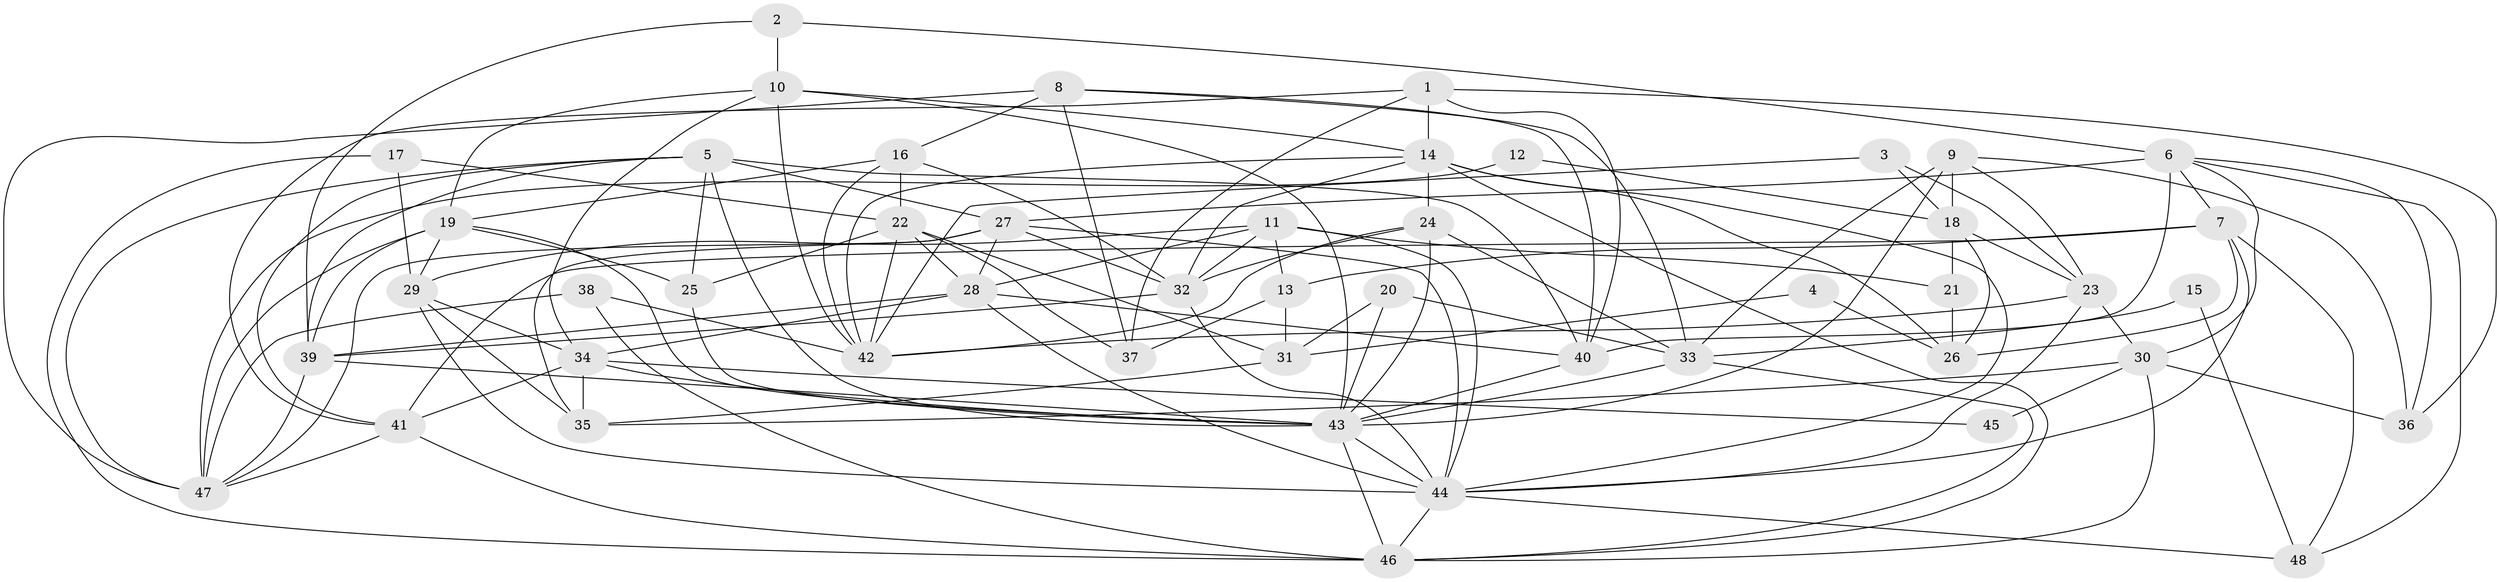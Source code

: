 // original degree distribution, {3: 0.3125, 5: 0.21875, 4: 0.23958333333333334, 2: 0.11458333333333333, 7: 0.03125, 9: 0.020833333333333332, 6: 0.0625}
// Generated by graph-tools (version 1.1) at 2025/50/03/09/25 03:50:12]
// undirected, 48 vertices, 133 edges
graph export_dot {
graph [start="1"]
  node [color=gray90,style=filled];
  1;
  2;
  3;
  4;
  5;
  6;
  7;
  8;
  9;
  10;
  11;
  12;
  13;
  14;
  15;
  16;
  17;
  18;
  19;
  20;
  21;
  22;
  23;
  24;
  25;
  26;
  27;
  28;
  29;
  30;
  31;
  32;
  33;
  34;
  35;
  36;
  37;
  38;
  39;
  40;
  41;
  42;
  43;
  44;
  45;
  46;
  47;
  48;
  1 -- 14 [weight=1.0];
  1 -- 36 [weight=1.0];
  1 -- 37 [weight=1.0];
  1 -- 40 [weight=1.0];
  1 -- 41 [weight=1.0];
  2 -- 6 [weight=1.0];
  2 -- 10 [weight=1.0];
  2 -- 39 [weight=1.0];
  3 -- 18 [weight=1.0];
  3 -- 23 [weight=1.0];
  3 -- 42 [weight=1.0];
  4 -- 26 [weight=1.0];
  4 -- 31 [weight=1.0];
  5 -- 25 [weight=1.0];
  5 -- 27 [weight=2.0];
  5 -- 39 [weight=2.0];
  5 -- 40 [weight=1.0];
  5 -- 41 [weight=1.0];
  5 -- 43 [weight=2.0];
  5 -- 47 [weight=1.0];
  6 -- 7 [weight=1.0];
  6 -- 27 [weight=1.0];
  6 -- 30 [weight=1.0];
  6 -- 36 [weight=1.0];
  6 -- 40 [weight=2.0];
  6 -- 48 [weight=1.0];
  7 -- 13 [weight=1.0];
  7 -- 26 [weight=1.0];
  7 -- 41 [weight=1.0];
  7 -- 44 [weight=1.0];
  7 -- 48 [weight=1.0];
  8 -- 16 [weight=1.0];
  8 -- 33 [weight=1.0];
  8 -- 37 [weight=1.0];
  8 -- 40 [weight=1.0];
  8 -- 47 [weight=1.0];
  9 -- 18 [weight=1.0];
  9 -- 23 [weight=1.0];
  9 -- 33 [weight=1.0];
  9 -- 36 [weight=1.0];
  9 -- 43 [weight=2.0];
  10 -- 14 [weight=1.0];
  10 -- 19 [weight=1.0];
  10 -- 34 [weight=1.0];
  10 -- 42 [weight=1.0];
  10 -- 43 [weight=1.0];
  11 -- 13 [weight=1.0];
  11 -- 21 [weight=1.0];
  11 -- 28 [weight=1.0];
  11 -- 29 [weight=1.0];
  11 -- 32 [weight=1.0];
  11 -- 44 [weight=1.0];
  12 -- 18 [weight=1.0];
  12 -- 47 [weight=1.0];
  13 -- 31 [weight=1.0];
  13 -- 37 [weight=2.0];
  14 -- 24 [weight=1.0];
  14 -- 26 [weight=1.0];
  14 -- 32 [weight=1.0];
  14 -- 42 [weight=1.0];
  14 -- 44 [weight=1.0];
  14 -- 46 [weight=1.0];
  15 -- 33 [weight=1.0];
  15 -- 48 [weight=1.0];
  16 -- 19 [weight=1.0];
  16 -- 22 [weight=1.0];
  16 -- 32 [weight=1.0];
  16 -- 42 [weight=1.0];
  17 -- 22 [weight=1.0];
  17 -- 29 [weight=1.0];
  17 -- 46 [weight=1.0];
  18 -- 21 [weight=1.0];
  18 -- 23 [weight=1.0];
  18 -- 26 [weight=1.0];
  19 -- 25 [weight=1.0];
  19 -- 29 [weight=1.0];
  19 -- 39 [weight=1.0];
  19 -- 43 [weight=1.0];
  19 -- 47 [weight=1.0];
  20 -- 31 [weight=1.0];
  20 -- 33 [weight=1.0];
  20 -- 43 [weight=1.0];
  21 -- 26 [weight=1.0];
  22 -- 25 [weight=1.0];
  22 -- 28 [weight=1.0];
  22 -- 31 [weight=1.0];
  22 -- 37 [weight=1.0];
  22 -- 42 [weight=1.0];
  23 -- 30 [weight=1.0];
  23 -- 42 [weight=1.0];
  23 -- 44 [weight=1.0];
  24 -- 32 [weight=1.0];
  24 -- 33 [weight=1.0];
  24 -- 42 [weight=1.0];
  24 -- 43 [weight=1.0];
  25 -- 43 [weight=1.0];
  27 -- 28 [weight=1.0];
  27 -- 32 [weight=1.0];
  27 -- 35 [weight=1.0];
  27 -- 44 [weight=1.0];
  27 -- 47 [weight=1.0];
  28 -- 34 [weight=1.0];
  28 -- 39 [weight=1.0];
  28 -- 40 [weight=1.0];
  28 -- 44 [weight=1.0];
  29 -- 34 [weight=1.0];
  29 -- 35 [weight=1.0];
  29 -- 44 [weight=1.0];
  30 -- 35 [weight=1.0];
  30 -- 36 [weight=1.0];
  30 -- 45 [weight=1.0];
  30 -- 46 [weight=1.0];
  31 -- 35 [weight=1.0];
  32 -- 39 [weight=1.0];
  32 -- 44 [weight=1.0];
  33 -- 43 [weight=2.0];
  33 -- 46 [weight=1.0];
  34 -- 35 [weight=1.0];
  34 -- 41 [weight=1.0];
  34 -- 43 [weight=1.0];
  34 -- 45 [weight=1.0];
  38 -- 42 [weight=1.0];
  38 -- 46 [weight=1.0];
  38 -- 47 [weight=1.0];
  39 -- 43 [weight=1.0];
  39 -- 47 [weight=1.0];
  40 -- 43 [weight=1.0];
  41 -- 46 [weight=1.0];
  41 -- 47 [weight=1.0];
  43 -- 44 [weight=1.0];
  43 -- 46 [weight=1.0];
  44 -- 46 [weight=1.0];
  44 -- 48 [weight=1.0];
}
